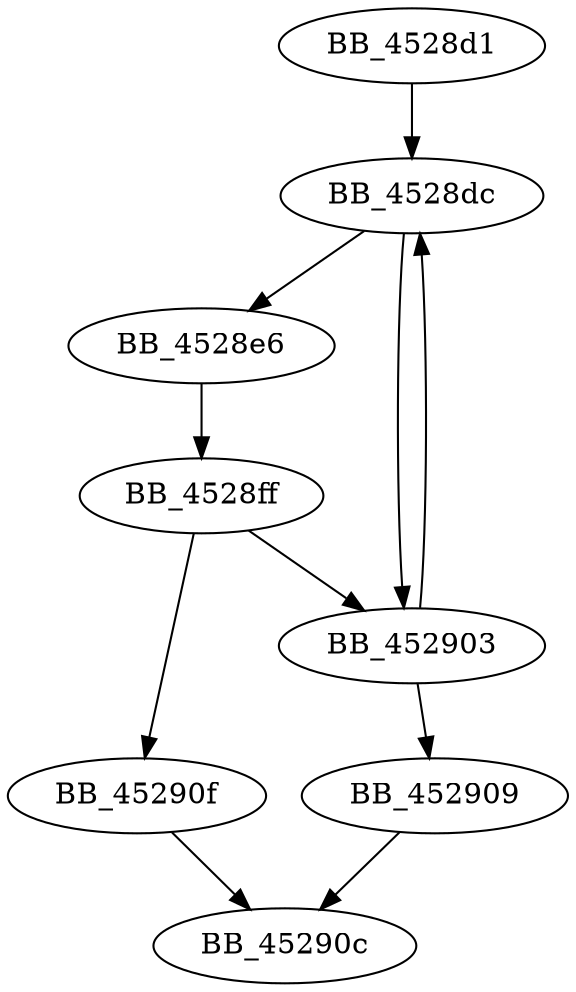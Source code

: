 DiGraph sub_4528D1{
BB_4528d1->BB_4528dc
BB_4528dc->BB_4528e6
BB_4528dc->BB_452903
BB_4528e6->BB_4528ff
BB_4528ff->BB_452903
BB_4528ff->BB_45290f
BB_452903->BB_4528dc
BB_452903->BB_452909
BB_452909->BB_45290c
BB_45290f->BB_45290c
}
